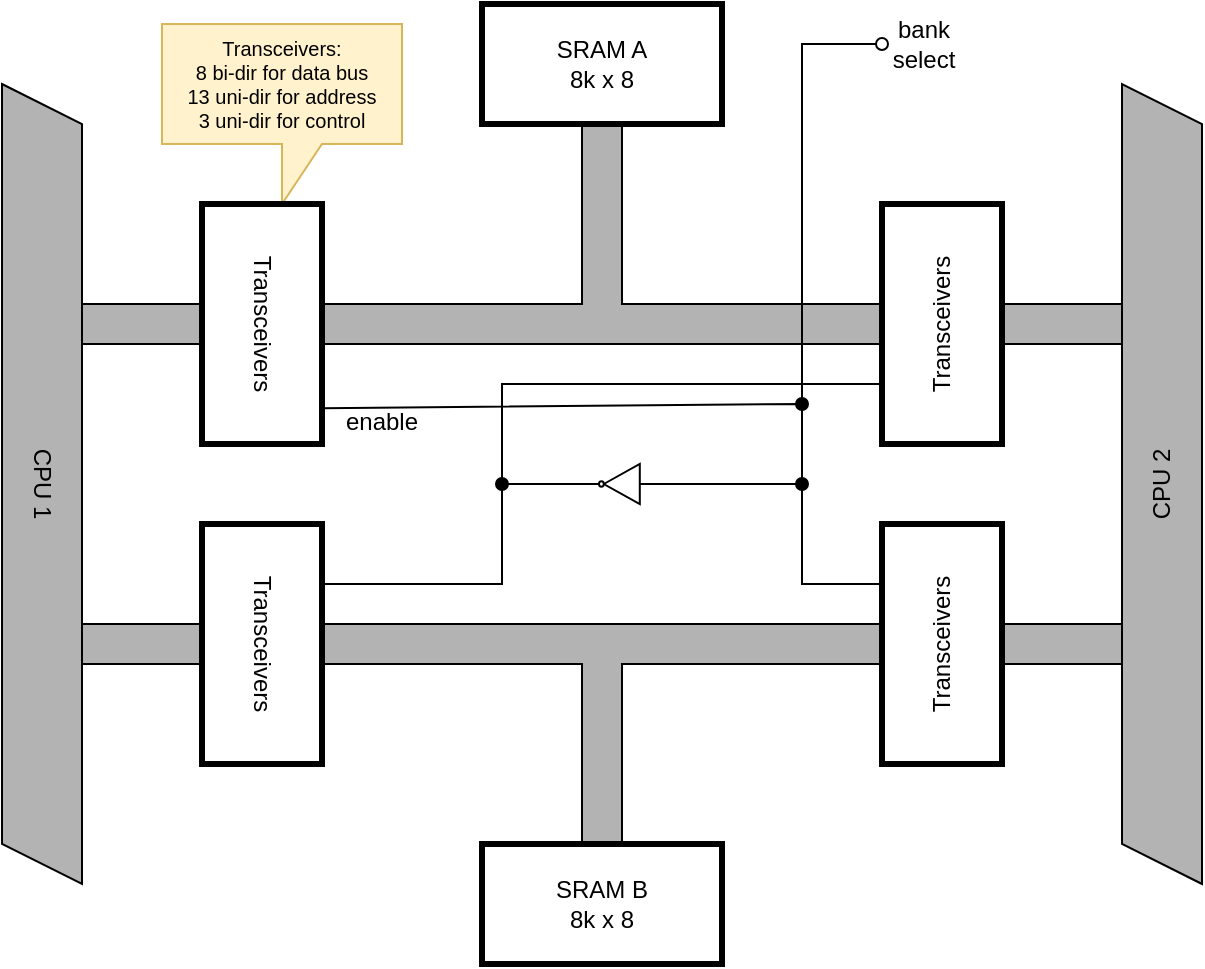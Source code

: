 <mxfile version="26.0.16">
  <diagram id="C5RBs43oDa-KdzZeNtuy" name="Page-1">
    <mxGraphModel dx="819" dy="546" grid="1" gridSize="10" guides="1" tooltips="1" connect="1" arrows="1" fold="1" page="1" pageScale="1" pageWidth="827" pageHeight="1169" math="0" shadow="0">
      <root>
        <mxCell id="WIyWlLk6GJQsqaUBKTNV-0" />
        <mxCell id="WIyWlLk6GJQsqaUBKTNV-1" parent="WIyWlLk6GJQsqaUBKTNV-0" />
        <mxCell id="bgL2SS9y1FKyPderhBJe-8" value="CPU 1" style="shape=parallelogram;perimeter=parallelogramPerimeter;whiteSpace=wrap;html=1;fixedSize=1;rotation=90;fillColor=light-dark(#b3b3b3, #ededed);" vertex="1" parent="WIyWlLk6GJQsqaUBKTNV-1">
          <mxGeometry x="-60" y="360" width="400" height="40" as="geometry" />
        </mxCell>
        <mxCell id="bgL2SS9y1FKyPderhBJe-9" value="" style="shape=tee;whiteSpace=wrap;html=1;fillColor=light-dark(#b3b3b3, #ededed);" vertex="1" parent="WIyWlLk6GJQsqaUBKTNV-1">
          <mxGeometry x="280" y="450" width="280" height="110" as="geometry" />
        </mxCell>
        <mxCell id="bgL2SS9y1FKyPderhBJe-10" value="" style="shape=tee;whiteSpace=wrap;html=1;rotation=-180;fillColor=light-dark(#b3b3b3, #ededed);" vertex="1" parent="WIyWlLk6GJQsqaUBKTNV-1">
          <mxGeometry x="280" y="200" width="280" height="110" as="geometry" />
        </mxCell>
        <mxCell id="bgL2SS9y1FKyPderhBJe-11" value="" style="verticalLabelPosition=bottom;shadow=0;dashed=0;align=center;html=1;verticalAlign=top;shape=mxgraph.electrical.logic_gates.inverter_2;rotation=-180;strokeWidth=1;" vertex="1" parent="WIyWlLk6GJQsqaUBKTNV-1">
          <mxGeometry x="414" y="370" width="30" height="20" as="geometry" />
        </mxCell>
        <mxCell id="bgL2SS9y1FKyPderhBJe-12" value="" style="endArrow=none;html=1;rounded=0;exitX=0;exitY=0.5;exitDx=0;exitDy=0;exitPerimeter=0;entryX=0.75;entryY=0;entryDx=0;entryDy=0;" edge="1" parent="WIyWlLk6GJQsqaUBKTNV-1" source="bgL2SS9y1FKyPderhBJe-11" target="bgL2SS9y1FKyPderhBJe-3">
          <mxGeometry width="50" height="50" relative="1" as="geometry">
            <mxPoint x="490" y="420" as="sourcePoint" />
            <mxPoint x="660" y="380" as="targetPoint" />
            <Array as="points">
              <mxPoint x="520" y="380" />
              <mxPoint x="520" y="430" />
            </Array>
          </mxGeometry>
        </mxCell>
        <mxCell id="bgL2SS9y1FKyPderhBJe-14" value="" style="endArrow=none;html=1;rounded=0;exitX=0.25;exitY=0;exitDx=0;exitDy=0;entryX=0.75;entryY=0;entryDx=0;entryDy=0;" edge="1" parent="WIyWlLk6GJQsqaUBKTNV-1" source="bgL2SS9y1FKyPderhBJe-4">
          <mxGeometry width="50" height="50" relative="1" as="geometry">
            <mxPoint x="298" y="330" as="sourcePoint" />
            <mxPoint x="414" y="380" as="targetPoint" />
            <Array as="points">
              <mxPoint x="370" y="430" />
              <mxPoint x="370" y="380" />
            </Array>
          </mxGeometry>
        </mxCell>
        <mxCell id="bgL2SS9y1FKyPderhBJe-15" value="" style="endArrow=none;html=1;rounded=0;entryX=0.25;entryY=0;entryDx=0;entryDy=0;startArrow=oval;startFill=1;" edge="1" parent="WIyWlLk6GJQsqaUBKTNV-1" target="bgL2SS9y1FKyPderhBJe-2">
          <mxGeometry width="50" height="50" relative="1" as="geometry">
            <mxPoint x="370" y="380" as="sourcePoint" />
            <mxPoint x="380" y="330" as="targetPoint" />
            <Array as="points">
              <mxPoint x="370" y="330" />
            </Array>
          </mxGeometry>
        </mxCell>
        <mxCell id="bgL2SS9y1FKyPderhBJe-16" value="" style="endArrow=oval;html=1;rounded=0;startArrow=oval;startFill=1;endFill=0;" edge="1" parent="WIyWlLk6GJQsqaUBKTNV-1">
          <mxGeometry width="50" height="50" relative="1" as="geometry">
            <mxPoint x="520" y="340" as="sourcePoint" />
            <mxPoint x="560" y="160" as="targetPoint" />
            <Array as="points">
              <mxPoint x="520" y="160" />
            </Array>
          </mxGeometry>
        </mxCell>
        <mxCell id="bgL2SS9y1FKyPderhBJe-17" value="" style="endArrow=oval;html=1;rounded=0;exitX=0.851;exitY=-0.003;exitDx=0;exitDy=0;exitPerimeter=0;endFill=1;" edge="1" parent="WIyWlLk6GJQsqaUBKTNV-1" source="bgL2SS9y1FKyPderhBJe-5">
          <mxGeometry width="50" height="50" relative="1" as="geometry">
            <mxPoint x="310" y="400" as="sourcePoint" />
            <mxPoint x="520" y="380" as="targetPoint" />
            <Array as="points">
              <mxPoint x="520" y="340" />
            </Array>
          </mxGeometry>
        </mxCell>
        <mxCell id="bgL2SS9y1FKyPderhBJe-18" value="enable" style="text;html=1;align=center;verticalAlign=middle;whiteSpace=wrap;rounded=0;" vertex="1" parent="WIyWlLk6GJQsqaUBKTNV-1">
          <mxGeometry x="280" y="344" width="60" height="10" as="geometry" />
        </mxCell>
        <mxCell id="bgL2SS9y1FKyPderhBJe-19" value="" style="rounded=0;whiteSpace=wrap;html=1;fillColor=light-dark(#b3b3b3, #ededed);" vertex="1" parent="WIyWlLk6GJQsqaUBKTNV-1">
          <mxGeometry x="160" y="290" width="60" height="20" as="geometry" />
        </mxCell>
        <mxCell id="bgL2SS9y1FKyPderhBJe-20" value="" style="rounded=0;whiteSpace=wrap;html=1;fillColor=light-dark(#b3b3b3, #ededed);" vertex="1" parent="WIyWlLk6GJQsqaUBKTNV-1">
          <mxGeometry x="160" y="450" width="60" height="20" as="geometry" />
        </mxCell>
        <mxCell id="bgL2SS9y1FKyPderhBJe-21" value="" style="rounded=0;whiteSpace=wrap;html=1;fillColor=light-dark(#b3b3b3, #ededed);" vertex="1" parent="WIyWlLk6GJQsqaUBKTNV-1">
          <mxGeometry x="620" y="450" width="60" height="20" as="geometry" />
        </mxCell>
        <mxCell id="bgL2SS9y1FKyPderhBJe-22" value="" style="rounded=0;whiteSpace=wrap;html=1;fillColor=light-dark(#b3b3b3, #ededed);" vertex="1" parent="WIyWlLk6GJQsqaUBKTNV-1">
          <mxGeometry x="620" y="290" width="60" height="20" as="geometry" />
        </mxCell>
        <mxCell id="bgL2SS9y1FKyPderhBJe-7" value="CPU 2" style="shape=parallelogram;perimeter=parallelogramPerimeter;whiteSpace=wrap;html=1;fixedSize=1;rotation=-90;shadow=0;fillColor=light-dark(#b3b3b3, #ededed);" vertex="1" parent="WIyWlLk6GJQsqaUBKTNV-1">
          <mxGeometry x="500" y="360" width="400" height="40" as="geometry" />
        </mxCell>
        <mxCell id="bgL2SS9y1FKyPderhBJe-23" value="bank&lt;div&gt;select&lt;/div&gt;" style="text;html=1;align=center;verticalAlign=middle;whiteSpace=wrap;rounded=0;" vertex="1" parent="WIyWlLk6GJQsqaUBKTNV-1">
          <mxGeometry x="551" y="155" width="60" height="10" as="geometry" />
        </mxCell>
        <mxCell id="bgL2SS9y1FKyPderhBJe-24" value="Transceivers:&lt;div&gt;8 bi-dir for data bus&lt;/div&gt;&lt;div&gt;13 uni-dir for address&lt;/div&gt;&lt;div&gt;3 uni-dir for control&lt;/div&gt;" style="shape=callout;whiteSpace=wrap;html=1;perimeter=calloutPerimeter;fillColor=#fff2cc;strokeColor=#d6b656;fontSize=10;fontStyle=0" vertex="1" parent="WIyWlLk6GJQsqaUBKTNV-1">
          <mxGeometry x="200" y="150" width="120" height="90" as="geometry" />
        </mxCell>
        <mxCell id="bgL2SS9y1FKyPderhBJe-0" value="SRAM A&lt;div&gt;8k x 8&lt;/div&gt;" style="rounded=0;whiteSpace=wrap;html=1;strokeWidth=3;" vertex="1" parent="WIyWlLk6GJQsqaUBKTNV-1">
          <mxGeometry x="360" y="140" width="120" height="60" as="geometry" />
        </mxCell>
        <mxCell id="bgL2SS9y1FKyPderhBJe-1" value="SRAM B&lt;div&gt;8k x 8&lt;/div&gt;" style="rounded=0;whiteSpace=wrap;html=1;strokeWidth=3;" vertex="1" parent="WIyWlLk6GJQsqaUBKTNV-1">
          <mxGeometry x="360" y="560" width="120" height="60" as="geometry" />
        </mxCell>
        <mxCell id="bgL2SS9y1FKyPderhBJe-2" value="Transceivers" style="rounded=0;whiteSpace=wrap;html=1;rotation=-90;strokeWidth=3;" vertex="1" parent="WIyWlLk6GJQsqaUBKTNV-1">
          <mxGeometry x="530" y="270" width="120" height="60" as="geometry" />
        </mxCell>
        <mxCell id="bgL2SS9y1FKyPderhBJe-3" value="Transceivers" style="rounded=0;whiteSpace=wrap;html=1;rotation=-90;strokeWidth=3;" vertex="1" parent="WIyWlLk6GJQsqaUBKTNV-1">
          <mxGeometry x="530" y="430" width="120" height="60" as="geometry" />
        </mxCell>
        <mxCell id="bgL2SS9y1FKyPderhBJe-4" value="Transceivers" style="rounded=0;whiteSpace=wrap;html=1;rotation=90;strokeWidth=3;" vertex="1" parent="WIyWlLk6GJQsqaUBKTNV-1">
          <mxGeometry x="190" y="430" width="120" height="60" as="geometry" />
        </mxCell>
        <mxCell id="bgL2SS9y1FKyPderhBJe-5" value="Transceivers" style="rounded=0;whiteSpace=wrap;html=1;rotation=90;strokeWidth=3;" vertex="1" parent="WIyWlLk6GJQsqaUBKTNV-1">
          <mxGeometry x="190" y="270" width="120" height="60" as="geometry" />
        </mxCell>
      </root>
    </mxGraphModel>
  </diagram>
</mxfile>
